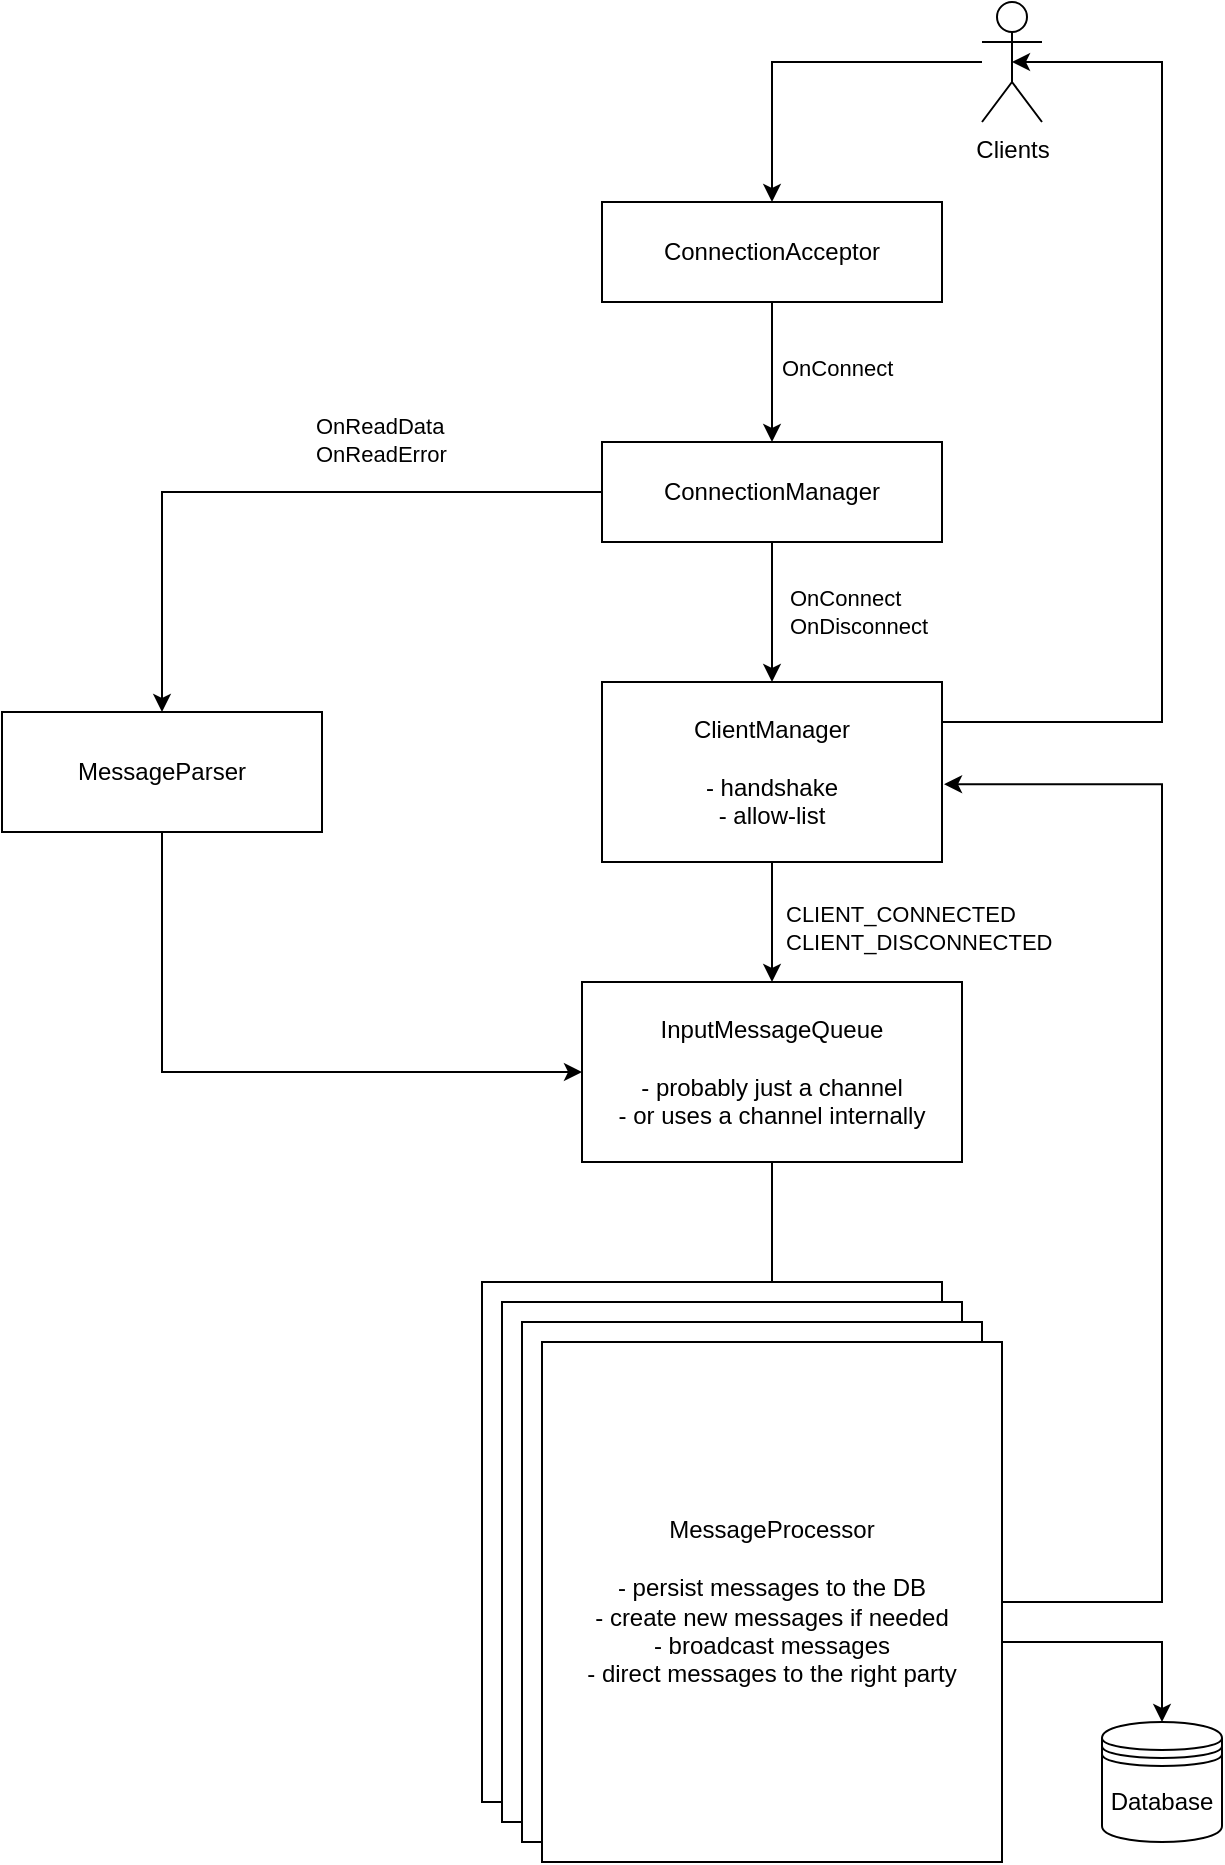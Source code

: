<mxfile version="24.0.1" type="device">
  <diagram name="Page-1" id="RYfBJ_GkV-N5yO0ot97l">
    <mxGraphModel dx="1715" dy="958" grid="1" gridSize="10" guides="1" tooltips="1" connect="1" arrows="1" fold="1" page="1" pageScale="1" pageWidth="850" pageHeight="1100" math="0" shadow="0">
      <root>
        <mxCell id="0" />
        <mxCell id="1" parent="0" />
        <mxCell id="8hK2ABjLkPhwPhNSrNZY-5" style="edgeStyle=orthogonalEdgeStyle;rounded=0;orthogonalLoop=1;jettySize=auto;html=1;" edge="1" parent="1" source="8hK2ABjLkPhwPhNSrNZY-1" target="8hK2ABjLkPhwPhNSrNZY-4">
          <mxGeometry relative="1" as="geometry" />
        </mxCell>
        <mxCell id="8hK2ABjLkPhwPhNSrNZY-6" value="&lt;div align=&quot;left&quot;&gt;OnConnect&lt;/div&gt;" style="edgeLabel;html=1;align=left;verticalAlign=middle;resizable=0;points=[];" vertex="1" connectable="0" parent="8hK2ABjLkPhwPhNSrNZY-5">
          <mxGeometry x="-0.054" y="3" relative="1" as="geometry">
            <mxPoint as="offset" />
          </mxGeometry>
        </mxCell>
        <mxCell id="8hK2ABjLkPhwPhNSrNZY-1" value="ConnectionAcceptor" style="rounded=0;whiteSpace=wrap;html=1;" vertex="1" parent="1">
          <mxGeometry x="310" y="110" width="170" height="50" as="geometry" />
        </mxCell>
        <mxCell id="8hK2ABjLkPhwPhNSrNZY-3" style="edgeStyle=orthogonalEdgeStyle;rounded=0;orthogonalLoop=1;jettySize=auto;html=1;entryX=0.5;entryY=0;entryDx=0;entryDy=0;" edge="1" parent="1" source="8hK2ABjLkPhwPhNSrNZY-2" target="8hK2ABjLkPhwPhNSrNZY-1">
          <mxGeometry relative="1" as="geometry" />
        </mxCell>
        <mxCell id="8hK2ABjLkPhwPhNSrNZY-2" value="Clients" style="shape=umlActor;verticalLabelPosition=bottom;verticalAlign=top;html=1;outlineConnect=0;" vertex="1" parent="1">
          <mxGeometry x="500" y="10" width="30" height="60" as="geometry" />
        </mxCell>
        <mxCell id="8hK2ABjLkPhwPhNSrNZY-8" style="edgeStyle=orthogonalEdgeStyle;rounded=0;orthogonalLoop=1;jettySize=auto;html=1;entryX=0.5;entryY=0;entryDx=0;entryDy=0;" edge="1" parent="1" source="8hK2ABjLkPhwPhNSrNZY-4" target="8hK2ABjLkPhwPhNSrNZY-7">
          <mxGeometry relative="1" as="geometry" />
        </mxCell>
        <mxCell id="8hK2ABjLkPhwPhNSrNZY-9" value="&lt;div align=&quot;left&quot;&gt;OnConnect&lt;/div&gt;&lt;div align=&quot;left&quot;&gt;OnDisconnect&lt;/div&gt;" style="edgeLabel;html=1;align=left;verticalAlign=middle;resizable=0;points=[];" vertex="1" connectable="0" parent="8hK2ABjLkPhwPhNSrNZY-8">
          <mxGeometry x="-0.017" y="7" relative="1" as="geometry">
            <mxPoint as="offset" />
          </mxGeometry>
        </mxCell>
        <mxCell id="8hK2ABjLkPhwPhNSrNZY-15" style="edgeStyle=orthogonalEdgeStyle;rounded=0;orthogonalLoop=1;jettySize=auto;html=1;entryX=0.5;entryY=0;entryDx=0;entryDy=0;" edge="1" parent="1" source="8hK2ABjLkPhwPhNSrNZY-4" target="8hK2ABjLkPhwPhNSrNZY-14">
          <mxGeometry relative="1" as="geometry" />
        </mxCell>
        <mxCell id="8hK2ABjLkPhwPhNSrNZY-16" value="&lt;div align=&quot;left&quot;&gt;OnReadData&lt;/div&gt;&lt;div align=&quot;left&quot;&gt;OnReadError&lt;/div&gt;" style="edgeLabel;html=1;align=left;verticalAlign=middle;resizable=0;points=[];" vertex="1" connectable="0" parent="8hK2ABjLkPhwPhNSrNZY-15">
          <mxGeometry x="-0.088" y="2" relative="1" as="geometry">
            <mxPoint x="5" y="-28" as="offset" />
          </mxGeometry>
        </mxCell>
        <mxCell id="8hK2ABjLkPhwPhNSrNZY-4" value="ConnectionManager" style="rounded=0;whiteSpace=wrap;html=1;" vertex="1" parent="1">
          <mxGeometry x="310" y="230" width="170" height="50" as="geometry" />
        </mxCell>
        <mxCell id="8hK2ABjLkPhwPhNSrNZY-12" style="edgeStyle=orthogonalEdgeStyle;rounded=0;orthogonalLoop=1;jettySize=auto;html=1;entryX=0.5;entryY=0;entryDx=0;entryDy=0;" edge="1" parent="1" source="8hK2ABjLkPhwPhNSrNZY-7" target="8hK2ABjLkPhwPhNSrNZY-11">
          <mxGeometry relative="1" as="geometry" />
        </mxCell>
        <mxCell id="8hK2ABjLkPhwPhNSrNZY-13" value="&lt;div align=&quot;left&quot;&gt;CLIENT_CONNECTED&lt;/div&gt;&lt;div align=&quot;left&quot;&gt;CLIENT_DISCONNECTED&lt;/div&gt;" style="edgeLabel;html=1;align=left;verticalAlign=middle;resizable=0;points=[];" vertex="1" connectable="0" parent="8hK2ABjLkPhwPhNSrNZY-12">
          <mxGeometry x="0.091" y="-4" relative="1" as="geometry">
            <mxPoint x="9" as="offset" />
          </mxGeometry>
        </mxCell>
        <mxCell id="8hK2ABjLkPhwPhNSrNZY-7" value="&lt;div&gt;ClientManager&lt;/div&gt;&lt;div&gt;&lt;br&gt;&lt;/div&gt;&lt;div&gt;- handshake&lt;/div&gt;&lt;div&gt;- allow-list&lt;/div&gt;" style="rounded=0;whiteSpace=wrap;html=1;" vertex="1" parent="1">
          <mxGeometry x="310" y="350" width="170" height="90" as="geometry" />
        </mxCell>
        <mxCell id="8hK2ABjLkPhwPhNSrNZY-27" style="edgeStyle=orthogonalEdgeStyle;rounded=0;orthogonalLoop=1;jettySize=auto;html=1;" edge="1" parent="1" source="8hK2ABjLkPhwPhNSrNZY-11" target="8hK2ABjLkPhwPhNSrNZY-22">
          <mxGeometry relative="1" as="geometry" />
        </mxCell>
        <mxCell id="8hK2ABjLkPhwPhNSrNZY-11" value="&lt;div&gt;InputMessageQueue&lt;/div&gt;&lt;div&gt;&lt;br&gt;&lt;/div&gt;&lt;div&gt;- probably just a channel&lt;/div&gt;&lt;div&gt;- or uses a channel internally&lt;/div&gt;" style="rounded=0;whiteSpace=wrap;html=1;" vertex="1" parent="1">
          <mxGeometry x="300" y="500" width="190" height="90" as="geometry" />
        </mxCell>
        <mxCell id="8hK2ABjLkPhwPhNSrNZY-24" style="edgeStyle=orthogonalEdgeStyle;rounded=0;orthogonalLoop=1;jettySize=auto;html=1;entryX=0;entryY=0.5;entryDx=0;entryDy=0;exitX=0.5;exitY=1;exitDx=0;exitDy=0;" edge="1" parent="1" source="8hK2ABjLkPhwPhNSrNZY-14" target="8hK2ABjLkPhwPhNSrNZY-11">
          <mxGeometry relative="1" as="geometry" />
        </mxCell>
        <mxCell id="8hK2ABjLkPhwPhNSrNZY-14" value="MessageParser" style="whiteSpace=wrap;html=1;" vertex="1" parent="1">
          <mxGeometry x="10" y="365" width="160" height="60" as="geometry" />
        </mxCell>
        <mxCell id="8hK2ABjLkPhwPhNSrNZY-19" value="" style="rounded=0;whiteSpace=wrap;html=1;" vertex="1" parent="1">
          <mxGeometry x="250" y="650" width="230" height="260" as="geometry" />
        </mxCell>
        <mxCell id="8hK2ABjLkPhwPhNSrNZY-20" value="" style="rounded=0;whiteSpace=wrap;html=1;" vertex="1" parent="1">
          <mxGeometry x="260" y="660" width="230" height="260" as="geometry" />
        </mxCell>
        <mxCell id="8hK2ABjLkPhwPhNSrNZY-21" value="" style="rounded=0;whiteSpace=wrap;html=1;" vertex="1" parent="1">
          <mxGeometry x="270" y="670" width="230" height="260" as="geometry" />
        </mxCell>
        <mxCell id="8hK2ABjLkPhwPhNSrNZY-35" style="edgeStyle=orthogonalEdgeStyle;rounded=0;orthogonalLoop=1;jettySize=auto;html=1;entryX=0.5;entryY=0;entryDx=0;entryDy=0;" edge="1" parent="1" source="8hK2ABjLkPhwPhNSrNZY-22" target="8hK2ABjLkPhwPhNSrNZY-33">
          <mxGeometry relative="1" as="geometry">
            <Array as="points">
              <mxPoint x="590" y="830" />
            </Array>
          </mxGeometry>
        </mxCell>
        <mxCell id="8hK2ABjLkPhwPhNSrNZY-22" value="&lt;div&gt;MessageProcessor&lt;/div&gt;&lt;div&gt;&lt;br&gt;&lt;/div&gt;&lt;div&gt;- persist messages to the DB&lt;/div&gt;&lt;div&gt;- create new messages if needed&lt;/div&gt;&lt;div&gt;- broadcast messages&lt;/div&gt;&lt;div&gt;- direct messages to the right party&lt;/div&gt;" style="rounded=0;whiteSpace=wrap;html=1;" vertex="1" parent="1">
          <mxGeometry x="280" y="680" width="230" height="260" as="geometry" />
        </mxCell>
        <mxCell id="8hK2ABjLkPhwPhNSrNZY-28" style="edgeStyle=orthogonalEdgeStyle;rounded=0;orthogonalLoop=1;jettySize=auto;html=1;entryX=0.5;entryY=0.5;entryDx=0;entryDy=0;entryPerimeter=0;" edge="1" parent="1" source="8hK2ABjLkPhwPhNSrNZY-7" target="8hK2ABjLkPhwPhNSrNZY-2">
          <mxGeometry relative="1" as="geometry">
            <Array as="points">
              <mxPoint x="590" y="370" />
              <mxPoint x="590" y="40" />
            </Array>
          </mxGeometry>
        </mxCell>
        <mxCell id="8hK2ABjLkPhwPhNSrNZY-29" style="edgeStyle=orthogonalEdgeStyle;rounded=0;orthogonalLoop=1;jettySize=auto;html=1;entryX=1.006;entryY=0.568;entryDx=0;entryDy=0;entryPerimeter=0;" edge="1" parent="1" source="8hK2ABjLkPhwPhNSrNZY-22" target="8hK2ABjLkPhwPhNSrNZY-7">
          <mxGeometry relative="1" as="geometry">
            <Array as="points">
              <mxPoint x="590" y="810" />
              <mxPoint x="590" y="401" />
            </Array>
          </mxGeometry>
        </mxCell>
        <mxCell id="8hK2ABjLkPhwPhNSrNZY-33" value="Database" style="shape=datastore;whiteSpace=wrap;html=1;" vertex="1" parent="1">
          <mxGeometry x="560" y="870" width="60" height="60" as="geometry" />
        </mxCell>
      </root>
    </mxGraphModel>
  </diagram>
</mxfile>
